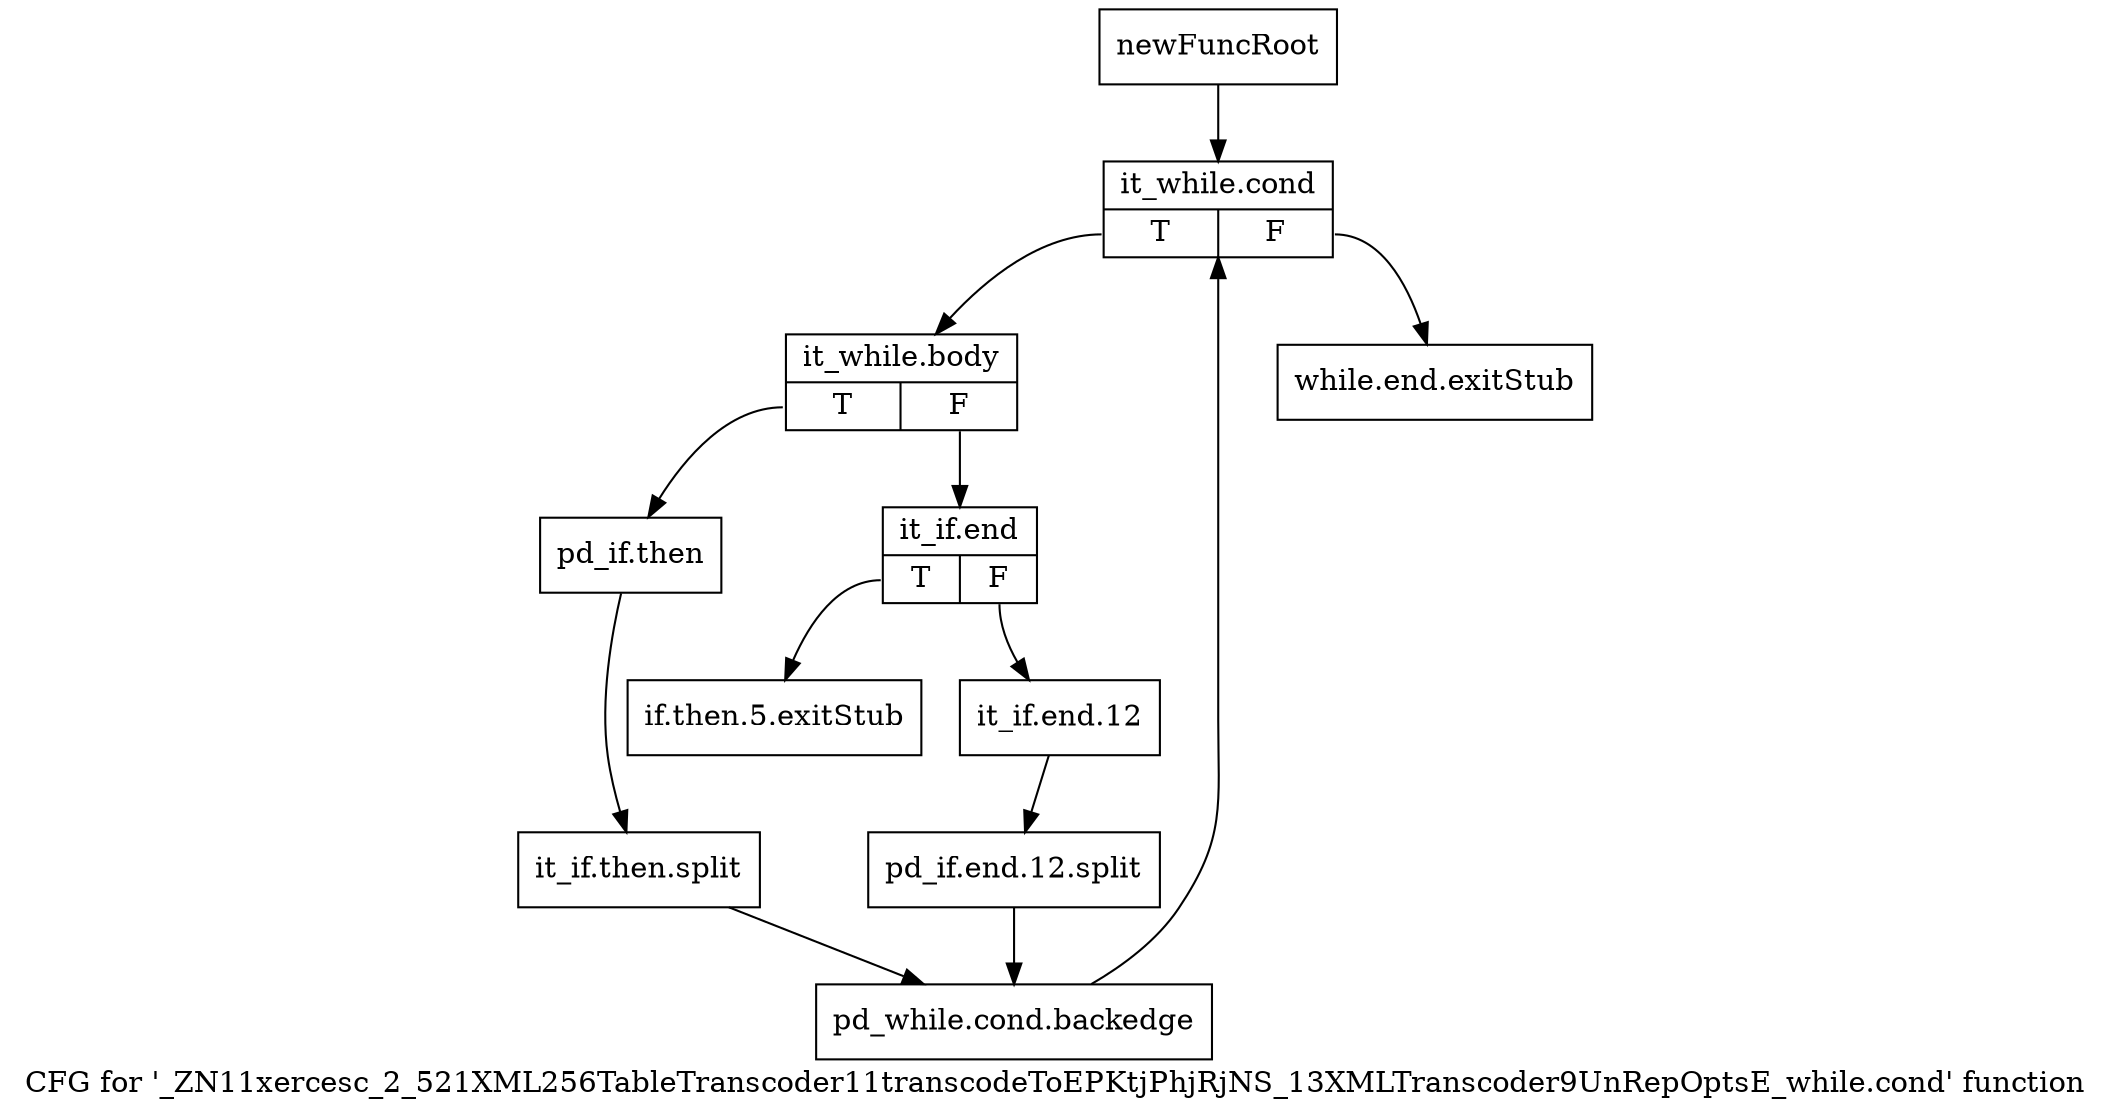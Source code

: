 digraph "CFG for '_ZN11xercesc_2_521XML256TableTranscoder11transcodeToEPKtjPhjRjNS_13XMLTranscoder9UnRepOptsE_while.cond' function" {
	label="CFG for '_ZN11xercesc_2_521XML256TableTranscoder11transcodeToEPKtjPhjRjNS_13XMLTranscoder9UnRepOptsE_while.cond' function";

	Node0x9ad8f90 [shape=record,label="{newFuncRoot}"];
	Node0x9ad8f90 -> Node0x9ad9080;
	Node0x9ad8fe0 [shape=record,label="{while.end.exitStub}"];
	Node0x9ad9030 [shape=record,label="{if.then.5.exitStub}"];
	Node0x9ad9080 [shape=record,label="{it_while.cond|{<s0>T|<s1>F}}"];
	Node0x9ad9080:s0 -> Node0x9ad90d0;
	Node0x9ad9080:s1 -> Node0x9ad8fe0;
	Node0x9ad90d0 [shape=record,label="{it_while.body|{<s0>T|<s1>F}}"];
	Node0x9ad90d0:s0 -> Node0x9ad91c0;
	Node0x9ad90d0:s1 -> Node0x9ad9120;
	Node0x9ad9120 [shape=record,label="{it_if.end|{<s0>T|<s1>F}}"];
	Node0x9ad9120:s0 -> Node0x9ad9030;
	Node0x9ad9120:s1 -> Node0x9ad9170;
	Node0x9ad9170 [shape=record,label="{it_if.end.12}"];
	Node0x9ad9170 -> Node0xcf24a50;
	Node0xcf24a50 [shape=record,label="{pd_if.end.12.split}"];
	Node0xcf24a50 -> Node0x9ad9210;
	Node0x9ad91c0 [shape=record,label="{pd_if.then}"];
	Node0x9ad91c0 -> Node0xcf249b0;
	Node0xcf249b0 [shape=record,label="{it_if.then.split}"];
	Node0xcf249b0 -> Node0x9ad9210;
	Node0x9ad9210 [shape=record,label="{pd_while.cond.backedge}"];
	Node0x9ad9210 -> Node0x9ad9080;
}
